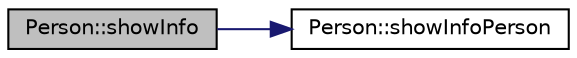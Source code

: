digraph "Person::showInfo"
{
 // LATEX_PDF_SIZE
  edge [fontname="Helvetica",fontsize="10",labelfontname="Helvetica",labelfontsize="10"];
  node [fontname="Helvetica",fontsize="10",shape=record];
  rankdir="LR";
  Node1 [label="Person::showInfo",height=0.2,width=0.4,color="black", fillcolor="grey75", style="filled", fontcolor="black",tooltip=" "];
  Node1 -> Node2 [color="midnightblue",fontsize="10",style="solid",fontname="Helvetica"];
  Node2 [label="Person::showInfoPerson",height=0.2,width=0.4,color="black", fillcolor="white", style="filled",URL="$class_person.html#a1bee792cd2b1febaf986f0d62830faf6",tooltip=" "];
}
